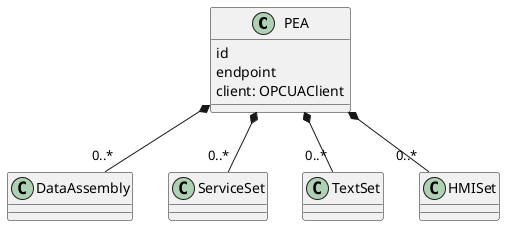 @startuml
'https://plantuml.com/class-diagram

class PEA{
    id
    endpoint
    client: OPCUAClient
}

PEA *-- "0..*" DataAssembly
PEA *-- "0..*" ServiceSet
PEA *-- "0..*" TextSet
PEA *-- "0..*" HMISet

@enduml
